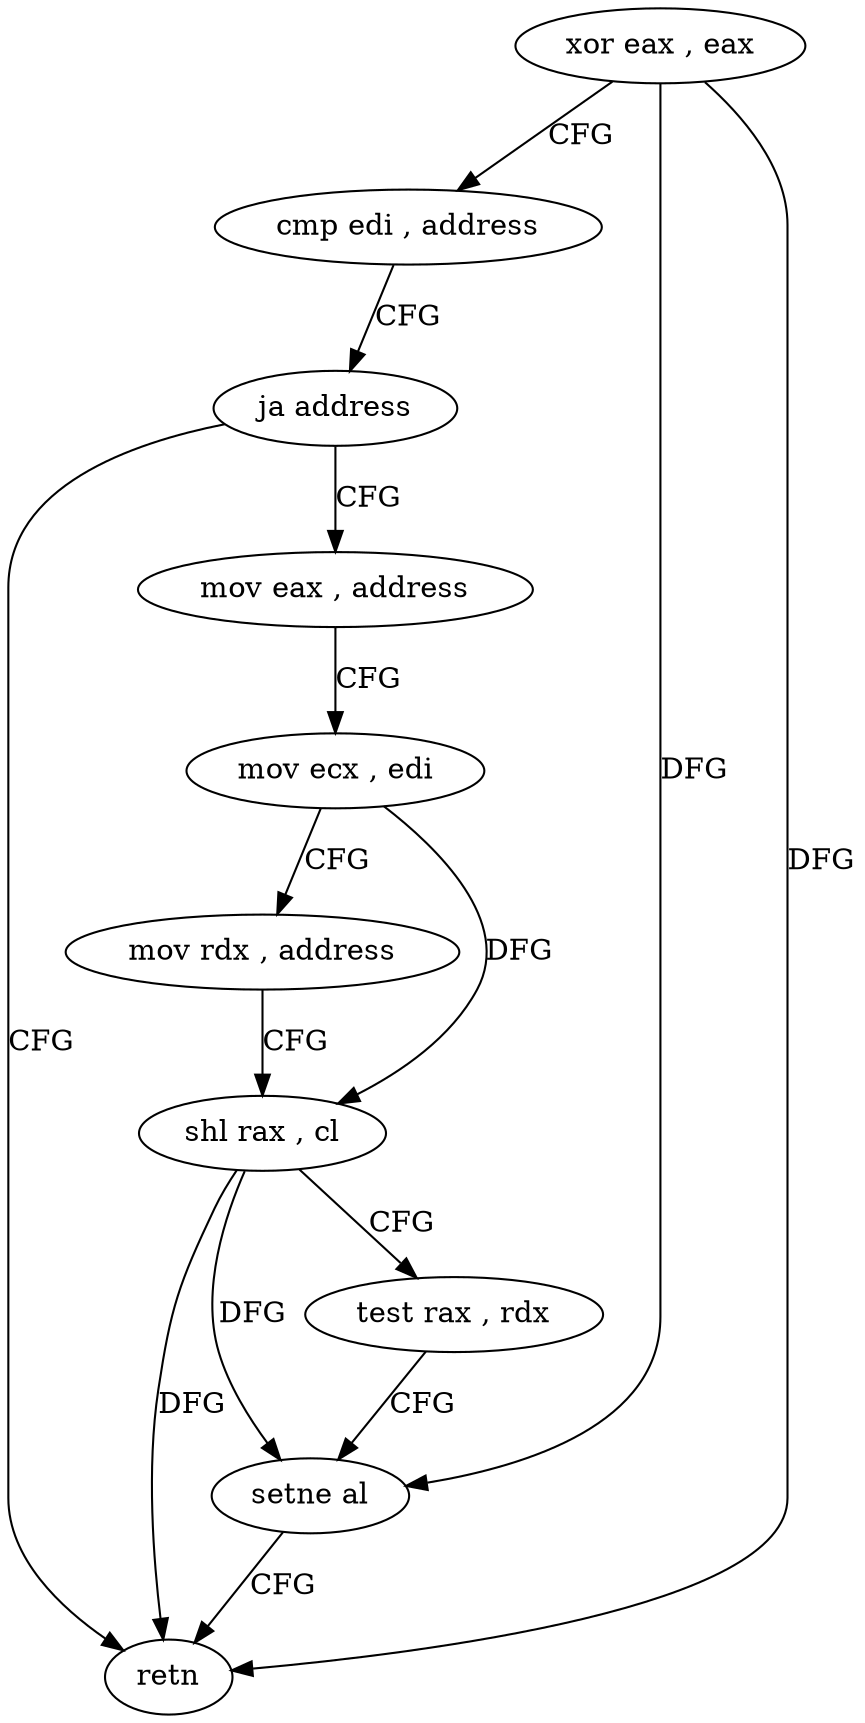 digraph "func" {
"161616" [label = "xor eax , eax" ]
"161618" [label = "cmp edi , address" ]
"161621" [label = "ja address" ]
"161649" [label = "retn" ]
"161623" [label = "mov eax , address" ]
"161628" [label = "mov ecx , edi" ]
"161630" [label = "mov rdx , address" ]
"161640" [label = "shl rax , cl" ]
"161643" [label = "test rax , rdx" ]
"161646" [label = "setne al" ]
"161616" -> "161618" [ label = "CFG" ]
"161616" -> "161649" [ label = "DFG" ]
"161616" -> "161646" [ label = "DFG" ]
"161618" -> "161621" [ label = "CFG" ]
"161621" -> "161649" [ label = "CFG" ]
"161621" -> "161623" [ label = "CFG" ]
"161623" -> "161628" [ label = "CFG" ]
"161628" -> "161630" [ label = "CFG" ]
"161628" -> "161640" [ label = "DFG" ]
"161630" -> "161640" [ label = "CFG" ]
"161640" -> "161643" [ label = "CFG" ]
"161640" -> "161649" [ label = "DFG" ]
"161640" -> "161646" [ label = "DFG" ]
"161643" -> "161646" [ label = "CFG" ]
"161646" -> "161649" [ label = "CFG" ]
}
